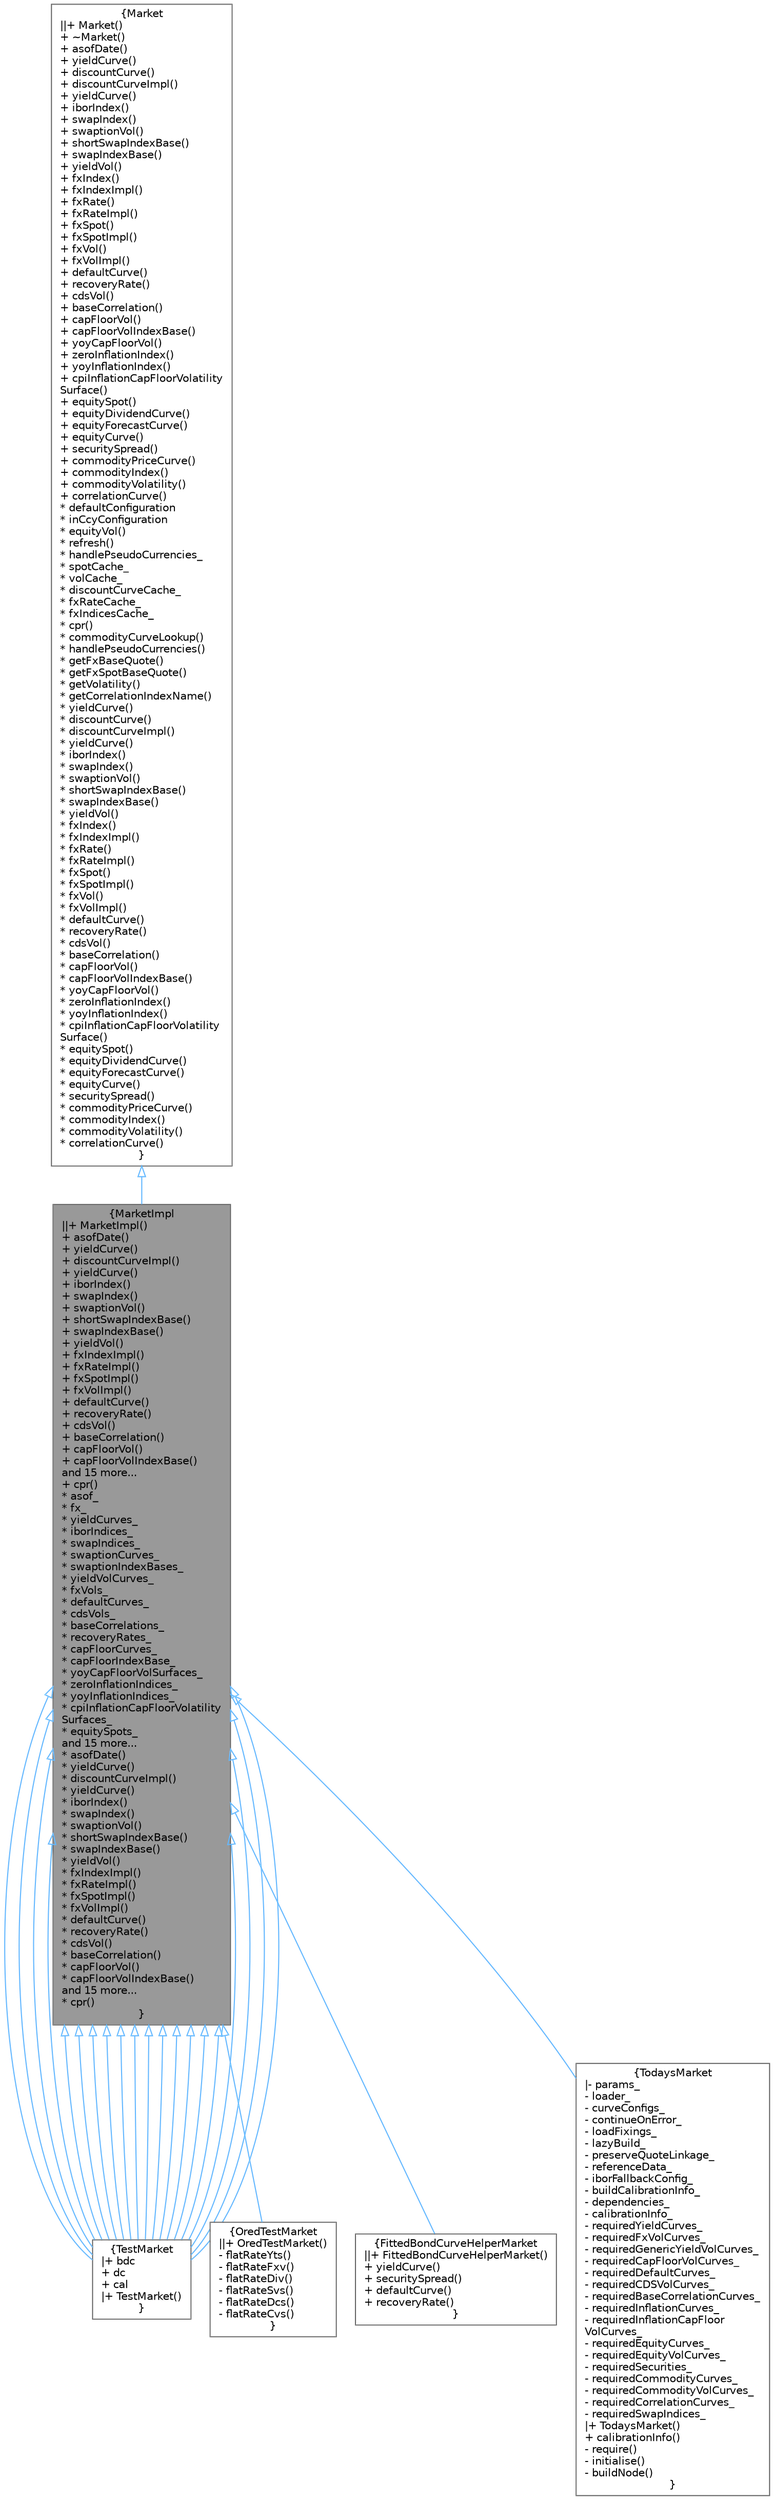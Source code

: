 digraph "MarketImpl"
{
 // INTERACTIVE_SVG=YES
 // LATEX_PDF_SIZE
  bgcolor="transparent";
  edge [fontname=Helvetica,fontsize=10,labelfontname=Helvetica,labelfontsize=10];
  node [fontname=Helvetica,fontsize=10,shape=box,height=0.2,width=0.4];
  Node1 [label="{MarketImpl\n||+ MarketImpl()\l+ asofDate()\l+ yieldCurve()\l+ discountCurveImpl()\l+ yieldCurve()\l+ iborIndex()\l+ swapIndex()\l+ swaptionVol()\l+ shortSwapIndexBase()\l+ swapIndexBase()\l+ yieldVol()\l+ fxIndexImpl()\l+ fxRateImpl()\l+ fxSpotImpl()\l+ fxVolImpl()\l+ defaultCurve()\l+ recoveryRate()\l+ cdsVol()\l+ baseCorrelation()\l+ capFloorVol()\l+ capFloorVolIndexBase()\land 15 more...\l+ cpr()\l* asof_\l* fx_\l* yieldCurves_\l* iborIndices_\l* swapIndices_\l* swaptionCurves_\l* swaptionIndexBases_\l* yieldVolCurves_\l* fxVols_\l* defaultCurves_\l* cdsVols_\l* baseCorrelations_\l* recoveryRates_\l* capFloorCurves_\l* capFloorIndexBase_\l* yoyCapFloorVolSurfaces_\l* zeroInflationIndices_\l* yoyInflationIndices_\l* cpiInflationCapFloorVolatility\lSurfaces_\l* equitySpots_\land 15 more...\l* asofDate()\l* yieldCurve()\l* discountCurveImpl()\l* yieldCurve()\l* iborIndex()\l* swapIndex()\l* swaptionVol()\l* shortSwapIndexBase()\l* swapIndexBase()\l* yieldVol()\l* fxIndexImpl()\l* fxRateImpl()\l* fxSpotImpl()\l* fxVolImpl()\l* defaultCurve()\l* recoveryRate()\l* cdsVol()\l* baseCorrelation()\l* capFloorVol()\l* capFloorVolIndexBase()\land 15 more...\l* cpr()\l}",height=0.2,width=0.4,color="gray40", fillcolor="grey60", style="filled", fontcolor="black",tooltip="Market Implementation."];
  Node2 -> Node1 [dir="back",color="steelblue1",style="solid",arrowtail="onormal"];
  Node2 [label="{Market\n||+ Market()\l+ ~Market()\l+ asofDate()\l+ yieldCurve()\l+ discountCurve()\l+ discountCurveImpl()\l+ yieldCurve()\l+ iborIndex()\l+ swapIndex()\l+ swaptionVol()\l+ shortSwapIndexBase()\l+ swapIndexBase()\l+ yieldVol()\l+ fxIndex()\l+ fxIndexImpl()\l+ fxRate()\l+ fxRateImpl()\l+ fxSpot()\l+ fxSpotImpl()\l+ fxVol()\l+ fxVolImpl()\l+ defaultCurve()\l+ recoveryRate()\l+ cdsVol()\l+ baseCorrelation()\l+ capFloorVol()\l+ capFloorVolIndexBase()\l+ yoyCapFloorVol()\l+ zeroInflationIndex()\l+ yoyInflationIndex()\l+ cpiInflationCapFloorVolatility\lSurface()\l+ equitySpot()\l+ equityDividendCurve()\l+ equityForecastCurve()\l+ equityCurve()\l+ securitySpread()\l+ commodityPriceCurve()\l+ commodityIndex()\l+ commodityVolatility()\l+ correlationCurve()\l* defaultConfiguration\l* inCcyConfiguration\l* equityVol()\l* refresh()\l* handlePseudoCurrencies_\l* spotCache_\l* volCache_\l* discountCurveCache_\l* fxRateCache_\l* fxIndicesCache_\l* cpr()\l* commodityCurveLookup()\l* handlePseudoCurrencies()\l* getFxBaseQuote()\l* getFxSpotBaseQuote()\l* getVolatility()\l* getCorrelationIndexName()\l* yieldCurve()\l* discountCurve()\l* discountCurveImpl()\l* yieldCurve()\l* iborIndex()\l* swapIndex()\l* swaptionVol()\l* shortSwapIndexBase()\l* swapIndexBase()\l* yieldVol()\l* fxIndex()\l* fxIndexImpl()\l* fxRate()\l* fxRateImpl()\l* fxSpot()\l* fxSpotImpl()\l* fxVol()\l* fxVolImpl()\l* defaultCurve()\l* recoveryRate()\l* cdsVol()\l* baseCorrelation()\l* capFloorVol()\l* capFloorVolIndexBase()\l* yoyCapFloorVol()\l* zeroInflationIndex()\l* yoyInflationIndex()\l* cpiInflationCapFloorVolatility\lSurface()\l* equitySpot()\l* equityDividendCurve()\l* equityForecastCurve()\l* equityCurve()\l* securitySpread()\l* commodityPriceCurve()\l* commodityIndex()\l* commodityVolatility()\l* correlationCurve()\l}",height=0.2,width=0.4,color="gray40", fillcolor="white", style="filled",URL="$classore_1_1data_1_1_market.html",tooltip="Market."];
  Node1 -> Node3 [dir="back",color="steelblue1",style="solid",arrowtail="onormal"];
  Node3 [label="{TestMarket\n|+ bdc\l+ dc\l+ cal\l|+ TestMarket()\l}",height=0.2,width=0.4,color="gray40", fillcolor="white", style="filled",tooltip=" "];
  Node1 -> Node3 [dir="back",color="steelblue1",style="solid",arrowtail="onormal"];
  Node1 -> Node3 [dir="back",color="steelblue1",style="solid",arrowtail="onormal"];
  Node1 -> Node3 [dir="back",color="steelblue1",style="solid",arrowtail="onormal"];
  Node1 -> Node3 [dir="back",color="steelblue1",style="solid",arrowtail="onormal"];
  Node1 -> Node3 [dir="back",color="steelblue1",style="solid",arrowtail="onormal"];
  Node1 -> Node3 [dir="back",color="steelblue1",style="solid",arrowtail="onormal"];
  Node1 -> Node3 [dir="back",color="steelblue1",style="solid",arrowtail="onormal"];
  Node1 -> Node3 [dir="back",color="steelblue1",style="solid",arrowtail="onormal"];
  Node1 -> Node3 [dir="back",color="steelblue1",style="solid",arrowtail="onormal"];
  Node1 -> Node3 [dir="back",color="steelblue1",style="solid",arrowtail="onormal"];
  Node1 -> Node3 [dir="back",color="steelblue1",style="solid",arrowtail="onormal"];
  Node1 -> Node3 [dir="back",color="steelblue1",style="solid",arrowtail="onormal"];
  Node1 -> Node3 [dir="back",color="steelblue1",style="solid",arrowtail="onormal"];
  Node1 -> Node3 [dir="back",color="steelblue1",style="solid",arrowtail="onormal"];
  Node1 -> Node3 [dir="back",color="steelblue1",style="solid",arrowtail="onormal"];
  Node1 -> Node3 [dir="back",color="steelblue1",style="solid",arrowtail="onormal"];
  Node1 -> Node3 [dir="back",color="steelblue1",style="solid",arrowtail="onormal"];
  Node1 -> Node3 [dir="back",color="steelblue1",style="solid",arrowtail="onormal"];
  Node1 -> Node4 [dir="back",color="steelblue1",style="solid",arrowtail="onormal"];
  Node4 [label="{OredTestMarket\n||+ OredTestMarket()\l- flatRateYts()\l- flatRateFxv()\l- flatRateDiv()\l- flatRateSvs()\l- flatRateDcs()\l- flatRateCvs()\l}",height=0.2,width=0.4,color="gray40", fillcolor="white", style="filled",URL="$class_ored_test_market.html",tooltip="Simple flat market setup to be used in the test suite, plain copy from OREAP test suite."];
  Node1 -> Node3 [dir="back",color="steelblue1",style="solid",arrowtail="onormal"];
  Node1 -> Node5 [dir="back",color="steelblue1",style="solid",arrowtail="onormal"];
  Node5 [label="{FittedBondCurveHelperMarket\n||+ FittedBondCurveHelperMarket()\l+ yieldCurve()\l+ securitySpread()\l+ defaultCurve()\l+ recoveryRate()\l}",height=0.2,width=0.4,color="gray40", fillcolor="white", style="filled",URL="$classore_1_1data_1_1_fitted_bond_curve_helper_market.html",tooltip=" "];
  Node1 -> Node6 [dir="back",color="steelblue1",style="solid",arrowtail="onormal"];
  Node6 [label="{TodaysMarket\n|- params_\l- loader_\l- curveConfigs_\l- continueOnError_\l- loadFixings_\l- lazyBuild_\l- preserveQuoteLinkage_\l- referenceData_\l- iborFallbackConfig_\l- buildCalibrationInfo_\l- dependencies_\l- calibrationInfo_\l- requiredYieldCurves_\l- requiredFxVolCurves_\l- requiredGenericYieldVolCurves_\l- requiredCapFloorVolCurves_\l- requiredDefaultCurves_\l- requiredCDSVolCurves_\l- requiredBaseCorrelationCurves_\l- requiredInflationCurves_\l- requiredInflationCapFloor\lVolCurves_\l- requiredEquityCurves_\l- requiredEquityVolCurves_\l- requiredSecurities_\l- requiredCommodityCurves_\l- requiredCommodityVolCurves_\l- requiredCorrelationCurves_\l- requiredSwapIndices_\l|+ TodaysMarket()\l+ calibrationInfo()\l- require()\l- initialise()\l- buildNode()\l}",height=0.2,width=0.4,color="gray40", fillcolor="white", style="filled",URL="$classore_1_1data_1_1_todays_market.html",tooltip="Today's Market."];
}
